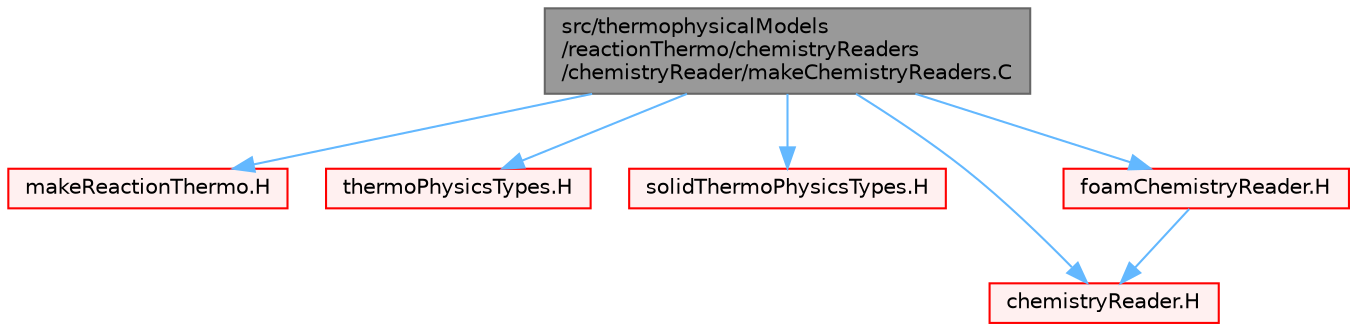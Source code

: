digraph "src/thermophysicalModels/reactionThermo/chemistryReaders/chemistryReader/makeChemistryReaders.C"
{
 // LATEX_PDF_SIZE
  bgcolor="transparent";
  edge [fontname=Helvetica,fontsize=10,labelfontname=Helvetica,labelfontsize=10];
  node [fontname=Helvetica,fontsize=10,shape=box,height=0.2,width=0.4];
  Node1 [id="Node000001",label="src/thermophysicalModels\l/reactionThermo/chemistryReaders\l/chemistryReader/makeChemistryReaders.C",height=0.2,width=0.4,color="gray40", fillcolor="grey60", style="filled", fontcolor="black",tooltip=" "];
  Node1 -> Node2 [id="edge1_Node000001_Node000002",color="steelblue1",style="solid",tooltip=" "];
  Node2 [id="Node000002",label="makeReactionThermo.H",height=0.2,width=0.4,color="red", fillcolor="#FFF0F0", style="filled",URL="$makeReactionThermo_8H.html",tooltip=" "];
  Node1 -> Node387 [id="edge2_Node000001_Node000387",color="steelblue1",style="solid",tooltip=" "];
  Node387 [id="Node000387",label="thermoPhysicsTypes.H",height=0.2,width=0.4,color="red", fillcolor="#FFF0F0", style="filled",URL="$thermoPhysicsTypes_8H.html",tooltip="Type definitions for thermo-physics models."];
  Node1 -> Node433 [id="edge3_Node000001_Node000433",color="steelblue1",style="solid",tooltip=" "];
  Node433 [id="Node000433",label="solidThermoPhysicsTypes.H",height=0.2,width=0.4,color="red", fillcolor="#FFF0F0", style="filled",URL="$solidThermoPhysicsTypes_8H.html",tooltip="Type definitions for solid-thermo-physics models."];
  Node1 -> Node445 [id="edge4_Node000001_Node000445",color="steelblue1",style="solid",tooltip=" "];
  Node445 [id="Node000445",label="chemistryReader.H",height=0.2,width=0.4,color="red", fillcolor="#FFF0F0", style="filled",URL="$chemistryReader_8H.html",tooltip=" "];
  Node1 -> Node456 [id="edge5_Node000001_Node000456",color="steelblue1",style="solid",tooltip=" "];
  Node456 [id="Node000456",label="foamChemistryReader.H",height=0.2,width=0.4,color="red", fillcolor="#FFF0F0", style="filled",URL="$foamChemistryReader_8H.html",tooltip=" "];
  Node456 -> Node445 [id="edge6_Node000456_Node000445",color="steelblue1",style="solid",tooltip=" "];
}
